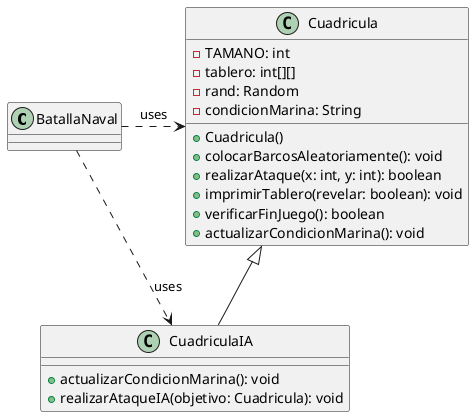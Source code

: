 @startuml

class BatallaNaval {
}

class Cuadricula {
    - TAMANO: int
    - tablero: int[][]
    - rand: Random
    - condicionMarina: String

    + Cuadricula()
    + colocarBarcosAleatoriamente(): void
    + realizarAtaque(x: int, y: int): boolean
    + imprimirTablero(revelar: boolean): void
    + verificarFinJuego(): boolean
    + actualizarCondicionMarina(): void
}

class CuadriculaIA extends Cuadricula {
    + actualizarCondicionMarina(): void
    + realizarAtaqueIA(objetivo: Cuadricula): void
}

BatallaNaval .right.> Cuadricula : uses
BatallaNaval .down.> CuadriculaIA : uses

@enduml
